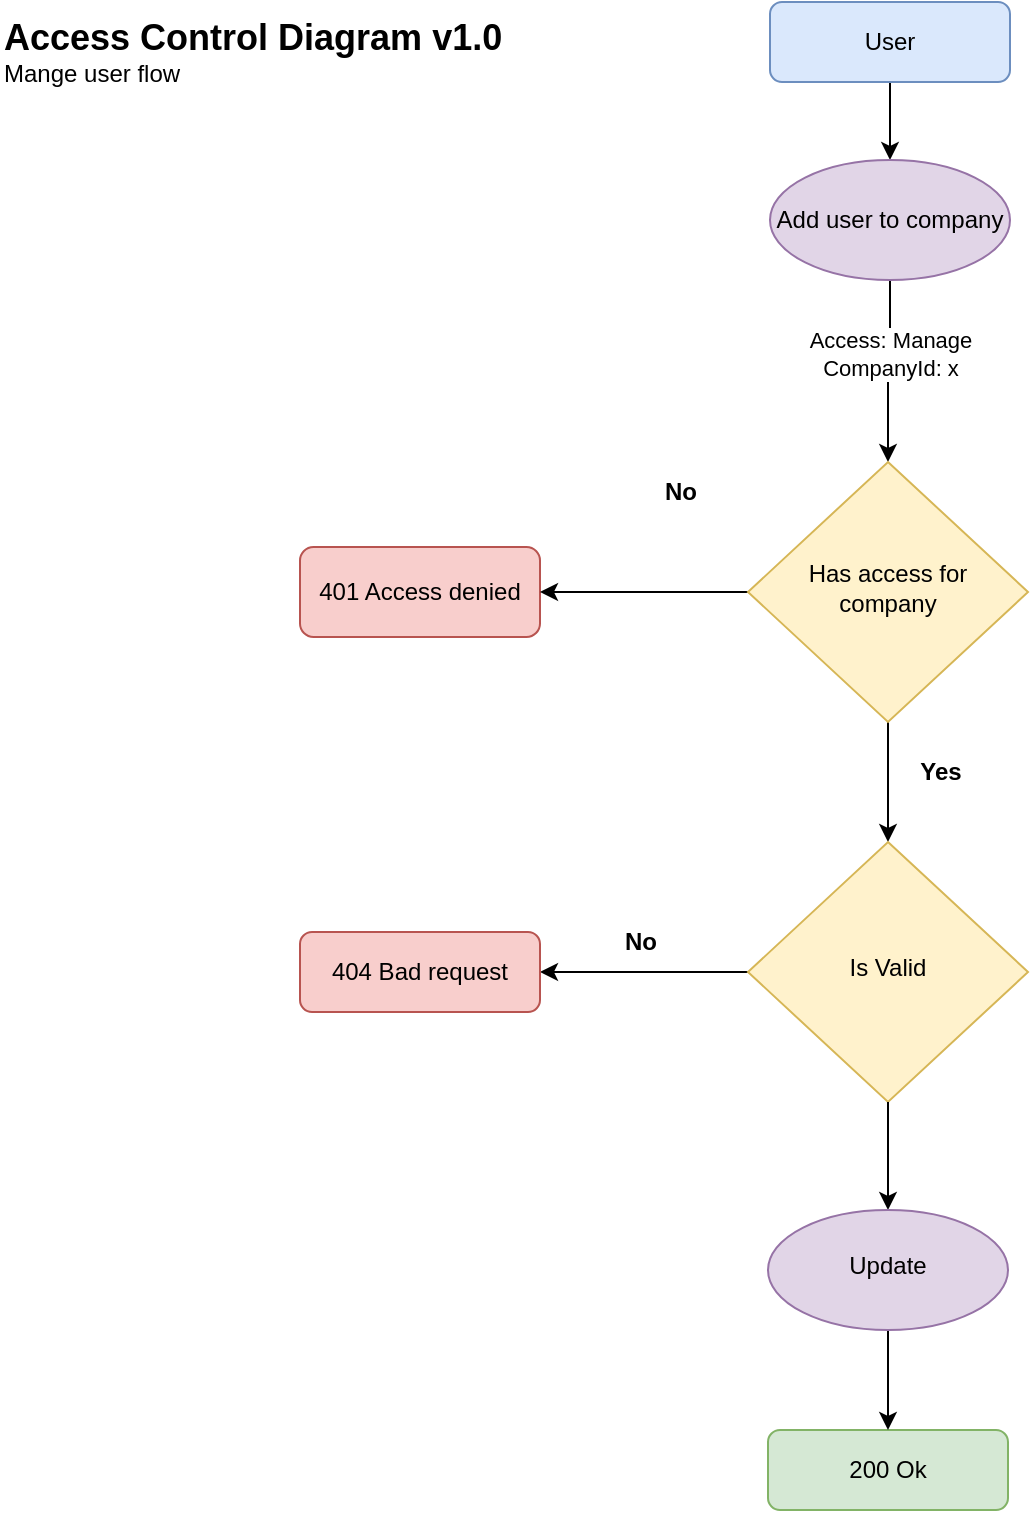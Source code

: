 <mxfile version="20.2.3" type="device"><diagram id="C5RBs43oDa-KdzZeNtuy" name="Page-1"><mxGraphModel dx="2147" dy="976" grid="1" gridSize="10" guides="1" tooltips="1" connect="1" arrows="1" fold="1" page="1" pageScale="1" pageWidth="827" pageHeight="1169" math="0" shadow="0"><root><mxCell id="WIyWlLk6GJQsqaUBKTNV-0"/><mxCell id="WIyWlLk6GJQsqaUBKTNV-1" parent="WIyWlLk6GJQsqaUBKTNV-0"/><mxCell id="nzmLhnQiLKHIaTaiKuy6-3" value="" style="edgeStyle=orthogonalEdgeStyle;rounded=0;orthogonalLoop=1;jettySize=auto;html=1;exitX=0.5;exitY=1;exitDx=0;exitDy=0;" edge="1" parent="WIyWlLk6GJQsqaUBKTNV-1" source="WIyWlLk6GJQsqaUBKTNV-3" target="nzmLhnQiLKHIaTaiKuy6-2"><mxGeometry relative="1" as="geometry"/></mxCell><mxCell id="WIyWlLk6GJQsqaUBKTNV-3" value="User" style="rounded=1;whiteSpace=wrap;html=1;fontSize=12;glass=0;strokeWidth=1;shadow=0;fillColor=#dae8fc;strokeColor=#6c8ebf;" parent="WIyWlLk6GJQsqaUBKTNV-1" vertex="1"><mxGeometry x="445" y="40" width="120" height="40" as="geometry"/></mxCell><mxCell id="WIyWlLk6GJQsqaUBKTNV-7" value="200 Ok" style="rounded=1;whiteSpace=wrap;html=1;fontSize=12;glass=0;strokeWidth=1;shadow=0;fillColor=#d5e8d4;strokeColor=#82b366;" parent="WIyWlLk6GJQsqaUBKTNV-1" vertex="1"><mxGeometry x="444" y="754" width="120" height="40" as="geometry"/></mxCell><mxCell id="WIyWlLk6GJQsqaUBKTNV-12" value="401 Access denied" style="rounded=1;whiteSpace=wrap;html=1;fontSize=12;glass=0;strokeWidth=1;shadow=0;fillColor=#f8cecc;strokeColor=#b85450;" parent="WIyWlLk6GJQsqaUBKTNV-1" vertex="1"><mxGeometry x="210" y="312.5" width="120" height="45" as="geometry"/></mxCell><mxCell id="DM-HXkn2b287BMufLKwu-4" style="edgeStyle=orthogonalEdgeStyle;rounded=0;orthogonalLoop=1;jettySize=auto;html=1;exitX=0.5;exitY=1;exitDx=0;exitDy=0;" parent="WIyWlLk6GJQsqaUBKTNV-1" source="nzmLhnQiLKHIaTaiKuy6-2" target="DM-HXkn2b287BMufLKwu-2" edge="1"><mxGeometry relative="1" as="geometry"/></mxCell><mxCell id="DM-HXkn2b287BMufLKwu-5" value="Access: Manage&lt;br&gt;CompanyId: x" style="edgeLabel;html=1;align=center;verticalAlign=middle;resizable=0;points=[];" parent="DM-HXkn2b287BMufLKwu-4" vertex="1" connectable="0"><mxGeometry x="-0.121" y="1" relative="1" as="geometry"><mxPoint x="-1" y="-4" as="offset"/></mxGeometry></mxCell><mxCell id="nzmLhnQiLKHIaTaiKuy6-9" style="edgeStyle=orthogonalEdgeStyle;rounded=0;orthogonalLoop=1;jettySize=auto;html=1;exitX=0;exitY=0.5;exitDx=0;exitDy=0;" edge="1" parent="WIyWlLk6GJQsqaUBKTNV-1" source="DM-HXkn2b287BMufLKwu-2" target="WIyWlLk6GJQsqaUBKTNV-12"><mxGeometry relative="1" as="geometry"/></mxCell><mxCell id="nzmLhnQiLKHIaTaiKuy6-11" style="edgeStyle=orthogonalEdgeStyle;rounded=0;orthogonalLoop=1;jettySize=auto;html=1;exitX=0.5;exitY=1;exitDx=0;exitDy=0;" edge="1" parent="WIyWlLk6GJQsqaUBKTNV-1" source="DM-HXkn2b287BMufLKwu-2" target="DM-HXkn2b287BMufLKwu-6"><mxGeometry relative="1" as="geometry"/></mxCell><mxCell id="DM-HXkn2b287BMufLKwu-2" value="Has access for company" style="rhombus;whiteSpace=wrap;html=1;shadow=0;fontFamily=Helvetica;fontSize=12;align=center;strokeWidth=1;spacing=6;spacingTop=-4;fillColor=#fff2cc;strokeColor=#d6b656;" parent="WIyWlLk6GJQsqaUBKTNV-1" vertex="1"><mxGeometry x="434" y="270" width="140" height="130" as="geometry"/></mxCell><mxCell id="nzmLhnQiLKHIaTaiKuy6-14" style="edgeStyle=orthogonalEdgeStyle;rounded=0;orthogonalLoop=1;jettySize=auto;html=1;exitX=0;exitY=0.5;exitDx=0;exitDy=0;entryX=1;entryY=0.5;entryDx=0;entryDy=0;" edge="1" parent="WIyWlLk6GJQsqaUBKTNV-1" source="DM-HXkn2b287BMufLKwu-6" target="nzmLhnQiLKHIaTaiKuy6-13"><mxGeometry relative="1" as="geometry"/></mxCell><mxCell id="DM-HXkn2b287BMufLKwu-6" value="Is Valid" style="rhombus;whiteSpace=wrap;html=1;shadow=0;fontFamily=Helvetica;fontSize=12;align=center;strokeWidth=1;spacing=6;spacingTop=-4;fillColor=#fff2cc;strokeColor=#d6b656;" parent="WIyWlLk6GJQsqaUBKTNV-1" vertex="1"><mxGeometry x="434" y="460" width="140" height="130" as="geometry"/></mxCell><mxCell id="nzmLhnQiLKHIaTaiKuy6-2" value="Add user to company" style="ellipse;whiteSpace=wrap;html=1;rounded=1;glass=0;strokeWidth=1;shadow=0;fillColor=#e1d5e7;strokeColor=#9673a6;" vertex="1" parent="WIyWlLk6GJQsqaUBKTNV-1"><mxGeometry x="445" y="119" width="120" height="60" as="geometry"/></mxCell><mxCell id="nzmLhnQiLKHIaTaiKuy6-10" value="&lt;b&gt;No&lt;/b&gt;" style="text;html=1;align=center;verticalAlign=middle;resizable=0;points=[];autosize=1;strokeColor=none;fillColor=none;" vertex="1" parent="WIyWlLk6GJQsqaUBKTNV-1"><mxGeometry x="380" y="270" width="40" height="30" as="geometry"/></mxCell><mxCell id="nzmLhnQiLKHIaTaiKuy6-12" value="&lt;b&gt;Yes&lt;/b&gt;" style="text;html=1;align=center;verticalAlign=middle;resizable=0;points=[];autosize=1;strokeColor=none;fillColor=none;" vertex="1" parent="WIyWlLk6GJQsqaUBKTNV-1"><mxGeometry x="510" y="410" width="40" height="30" as="geometry"/></mxCell><mxCell id="nzmLhnQiLKHIaTaiKuy6-13" value="404 Bad request" style="rounded=1;whiteSpace=wrap;html=1;fontSize=12;glass=0;strokeWidth=1;shadow=0;fillColor=#f8cecc;strokeColor=#b85450;" vertex="1" parent="WIyWlLk6GJQsqaUBKTNV-1"><mxGeometry x="210" y="505" width="120" height="40" as="geometry"/></mxCell><mxCell id="nzmLhnQiLKHIaTaiKuy6-15" value="&lt;b&gt;No&lt;/b&gt;" style="text;html=1;align=center;verticalAlign=middle;resizable=0;points=[];autosize=1;strokeColor=none;fillColor=none;" vertex="1" parent="WIyWlLk6GJQsqaUBKTNV-1"><mxGeometry x="360" y="495" width="40" height="30" as="geometry"/></mxCell><mxCell id="nzmLhnQiLKHIaTaiKuy6-20" value="" style="edgeStyle=orthogonalEdgeStyle;rounded=0;orthogonalLoop=1;jettySize=auto;html=1;entryX=0.5;entryY=0;entryDx=0;entryDy=0;exitX=0.5;exitY=1;exitDx=0;exitDy=0;" edge="1" parent="WIyWlLk6GJQsqaUBKTNV-1" source="DM-HXkn2b287BMufLKwu-6" target="nzmLhnQiLKHIaTaiKuy6-19"><mxGeometry relative="1" as="geometry"><mxPoint x="434" y="715" as="sourcePoint"/></mxGeometry></mxCell><mxCell id="nzmLhnQiLKHIaTaiKuy6-29" style="edgeStyle=orthogonalEdgeStyle;rounded=0;orthogonalLoop=1;jettySize=auto;html=1;exitX=0.5;exitY=1;exitDx=0;exitDy=0;entryX=0.5;entryY=0;entryDx=0;entryDy=0;" edge="1" parent="WIyWlLk6GJQsqaUBKTNV-1" source="nzmLhnQiLKHIaTaiKuy6-19" target="WIyWlLk6GJQsqaUBKTNV-7"><mxGeometry relative="1" as="geometry"/></mxCell><mxCell id="nzmLhnQiLKHIaTaiKuy6-19" value="Update" style="ellipse;whiteSpace=wrap;html=1;shadow=0;strokeWidth=1;spacing=6;spacingTop=-4;fillColor=#e1d5e7;strokeColor=#9673a6;" vertex="1" parent="WIyWlLk6GJQsqaUBKTNV-1"><mxGeometry x="444" y="644" width="120" height="60" as="geometry"/></mxCell><mxCell id="nzmLhnQiLKHIaTaiKuy6-22" value="&lt;b&gt;&lt;br&gt;&lt;/b&gt;" style="text;html=1;align=center;verticalAlign=middle;resizable=0;points=[];autosize=1;strokeColor=none;fillColor=none;" vertex="1" parent="WIyWlLk6GJQsqaUBKTNV-1"><mxGeometry x="430" y="597" width="20" height="30" as="geometry"/></mxCell><mxCell id="nzmLhnQiLKHIaTaiKuy6-33" value="&lt;font style=&quot;font-size: 18px;&quot;&gt;&lt;b&gt;Access Control Diagram v1.0&lt;br&gt;&lt;/b&gt;&lt;/font&gt;Mange user flow" style="text;html=1;resizable=0;autosize=1;align=left;verticalAlign=middle;points=[];fillColor=none;strokeColor=none;rounded=0;" vertex="1" parent="WIyWlLk6GJQsqaUBKTNV-1"><mxGeometry x="60" y="40" width="270" height="50" as="geometry"/></mxCell></root></mxGraphModel></diagram></mxfile>